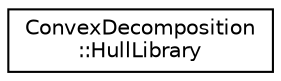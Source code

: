 digraph "Graphical Class Hierarchy"
{
  edge [fontname="Helvetica",fontsize="10",labelfontname="Helvetica",labelfontsize="10"];
  node [fontname="Helvetica",fontsize="10",shape=record];
  rankdir="LR";
  Node1 [label="ConvexDecomposition\l::HullLibrary",height=0.2,width=0.4,color="black", fillcolor="white", style="filled",URL="$class_convex_decomposition_1_1_hull_library.html"];
}

